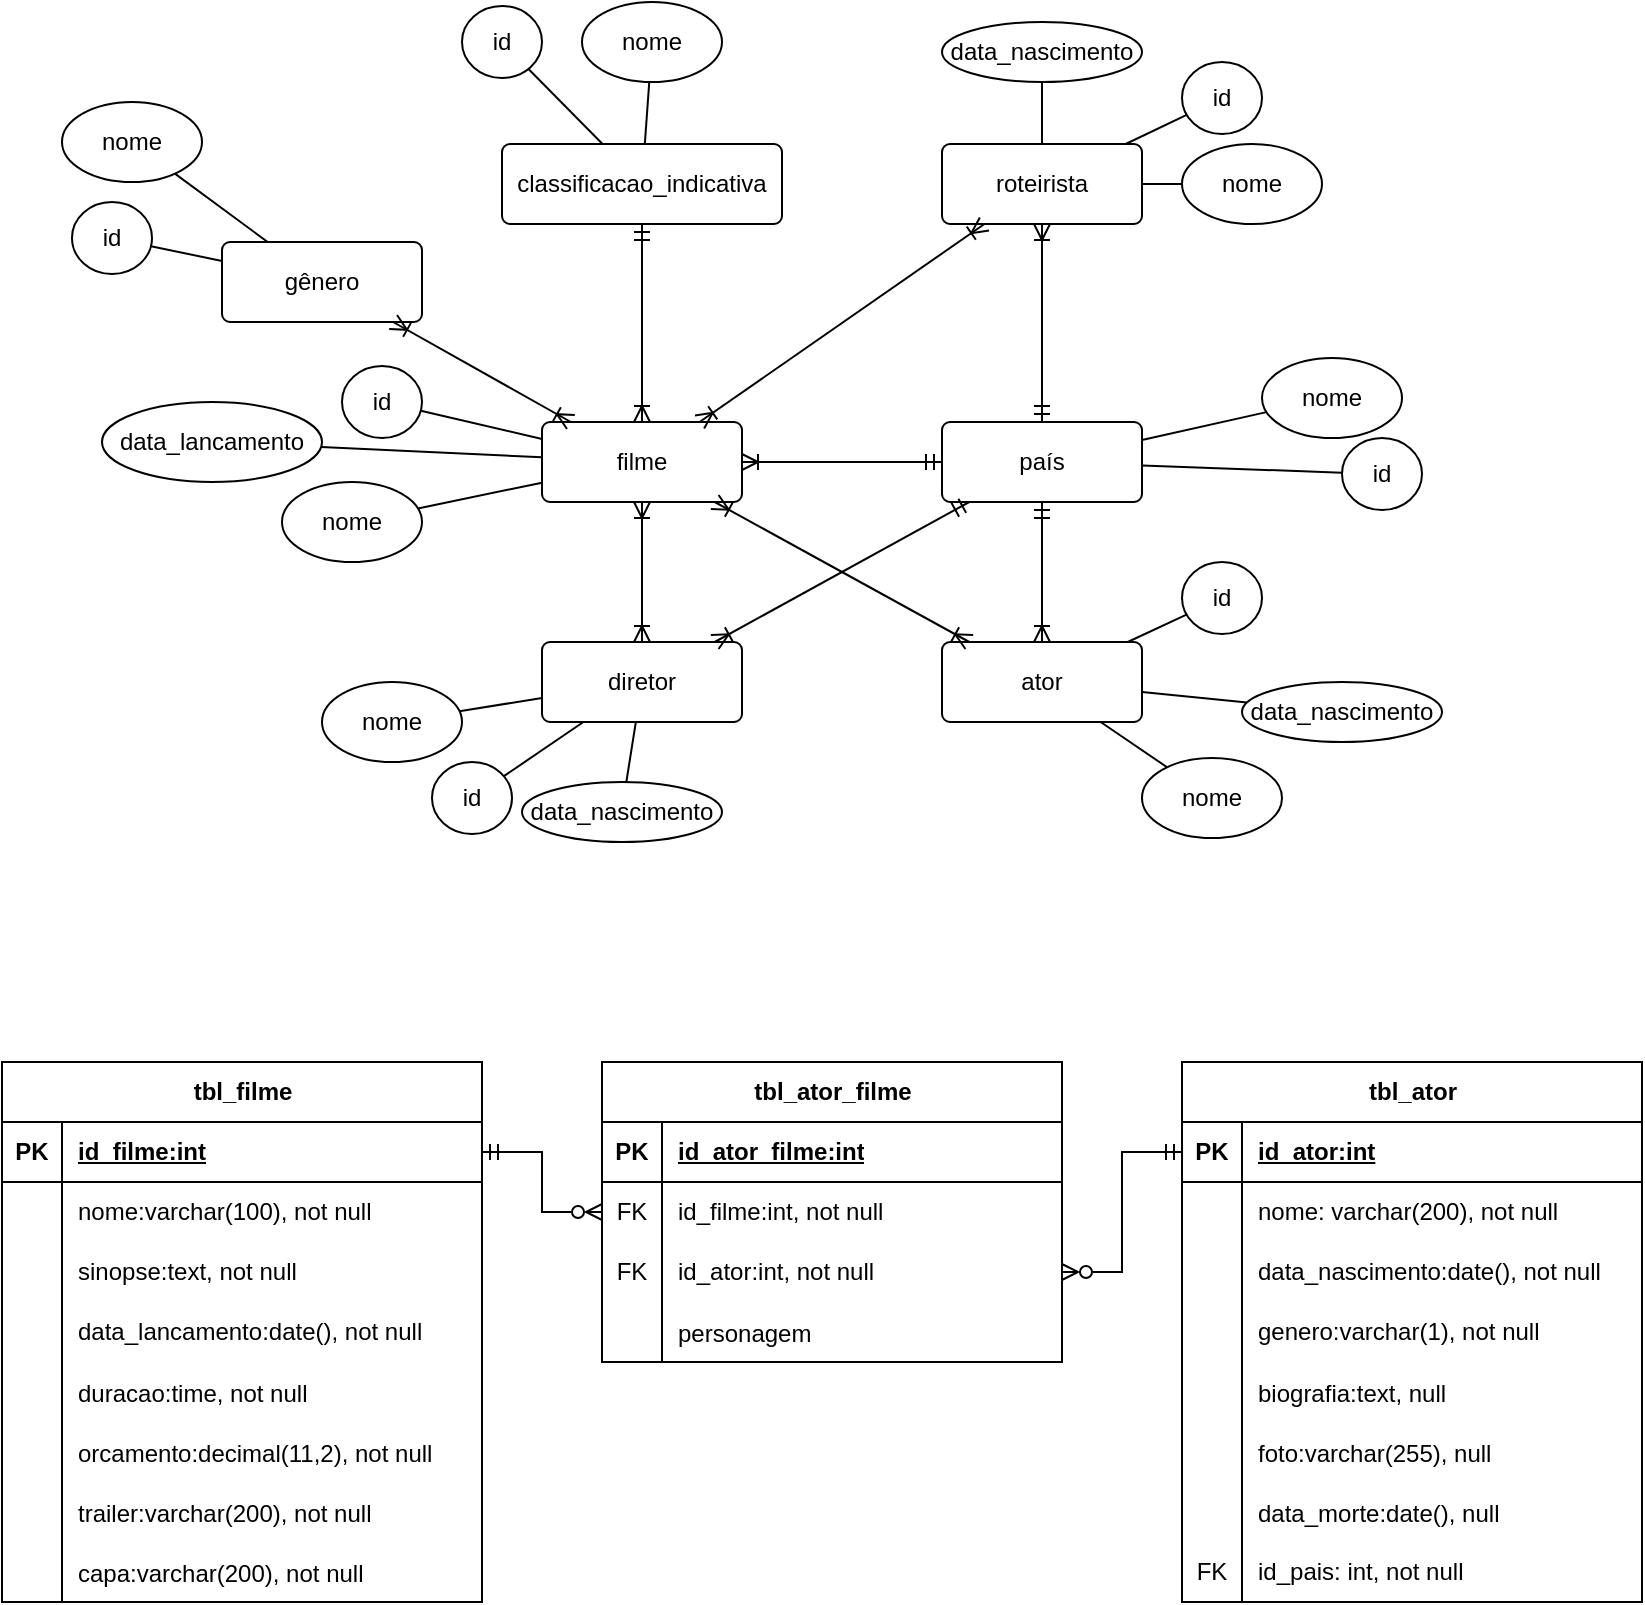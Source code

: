 <mxfile version="28.0.6">
  <diagram name="Página-1" id="PXhDIkI69cCR44zPHAV_">
    <mxGraphModel dx="1426" dy="1668" grid="1" gridSize="10" guides="1" tooltips="1" connect="1" arrows="1" fold="1" page="1" pageScale="1" pageWidth="1169" pageHeight="827" math="0" shadow="0">
      <root>
        <mxCell id="0" />
        <mxCell id="1" parent="0" />
        <mxCell id="tB7LwVaQW3BFHxoIxXmo-1" value="filme" style="rounded=1;arcSize=10;whiteSpace=wrap;html=1;align=center;" vertex="1" parent="1">
          <mxGeometry x="280" y="160" width="100" height="40" as="geometry" />
        </mxCell>
        <mxCell id="tB7LwVaQW3BFHxoIxXmo-2" value="gênero" style="rounded=1;arcSize=10;whiteSpace=wrap;html=1;align=center;" vertex="1" parent="1">
          <mxGeometry x="120" y="70" width="100" height="40" as="geometry" />
        </mxCell>
        <mxCell id="tB7LwVaQW3BFHxoIxXmo-3" value="classificacao_indicativa" style="rounded=1;arcSize=10;whiteSpace=wrap;html=1;align=center;" vertex="1" parent="1">
          <mxGeometry x="260" y="21" width="140" height="40" as="geometry" />
        </mxCell>
        <mxCell id="tB7LwVaQW3BFHxoIxXmo-4" value="ator&lt;span style=&quot;color: rgba(0, 0, 0, 0); font-family: monospace; font-size: 0px; text-align: start; text-wrap-mode: nowrap;&quot;&gt;%3CmxGraphModel%3E%3Croot%3E%3CmxCell%20id%3D%220%22%2F%3E%3CmxCell%20id%3D%221%22%20parent%3D%220%22%2F%3E%3CmxCell%20id%3D%222%22%20value%3D%22g%C3%AAnero%22%20style%3D%22rounded%3D1%3BarcSize%3D10%3BwhiteSpace%3Dwrap%3Bhtml%3D1%3Balign%3Dcenter%3B%22%20vertex%3D%221%22%20parent%3D%221%22%3E%3CmxGeometry%20x%3D%22550%22%20y%3D%22230%22%20width%3D%22100%22%20height%3D%2240%22%20as%3D%22geometry%22%2F%3E%3C%2FmxCell%3E%3C%2Froot%3E%3C%2FmxGraphModel%3E&lt;/span&gt;" style="rounded=1;arcSize=10;whiteSpace=wrap;html=1;align=center;" vertex="1" parent="1">
          <mxGeometry x="480" y="270" width="100" height="40" as="geometry" />
        </mxCell>
        <mxCell id="tB7LwVaQW3BFHxoIxXmo-5" value="diretor" style="rounded=1;arcSize=10;whiteSpace=wrap;html=1;align=center;" vertex="1" parent="1">
          <mxGeometry x="280" y="270" width="100" height="40" as="geometry" />
        </mxCell>
        <mxCell id="tB7LwVaQW3BFHxoIxXmo-6" value="roteirista" style="rounded=1;arcSize=10;whiteSpace=wrap;html=1;align=center;" vertex="1" parent="1">
          <mxGeometry x="480" y="21" width="100" height="40" as="geometry" />
        </mxCell>
        <mxCell id="tB7LwVaQW3BFHxoIxXmo-7" value="país" style="rounded=1;arcSize=10;whiteSpace=wrap;html=1;align=center;" vertex="1" parent="1">
          <mxGeometry x="480" y="160" width="100" height="40" as="geometry" />
        </mxCell>
        <mxCell id="tB7LwVaQW3BFHxoIxXmo-10" value="" style="endArrow=ERoneToMany;html=1;rounded=0;startArrow=ERoneToMany;startFill=0;endFill=0;" edge="1" parent="1" source="tB7LwVaQW3BFHxoIxXmo-2" target="tB7LwVaQW3BFHxoIxXmo-1">
          <mxGeometry relative="1" as="geometry">
            <mxPoint x="310" y="180" as="sourcePoint" />
            <mxPoint x="470" y="180" as="targetPoint" />
          </mxGeometry>
        </mxCell>
        <mxCell id="tB7LwVaQW3BFHxoIxXmo-11" value="nome" style="ellipse;whiteSpace=wrap;html=1;align=center;" vertex="1" parent="1">
          <mxGeometry x="150" y="190" width="70" height="40" as="geometry" />
        </mxCell>
        <mxCell id="tB7LwVaQW3BFHxoIxXmo-12" value="data_lancamento" style="ellipse;whiteSpace=wrap;html=1;align=center;" vertex="1" parent="1">
          <mxGeometry x="60" y="150" width="110" height="40" as="geometry" />
        </mxCell>
        <mxCell id="tB7LwVaQW3BFHxoIxXmo-13" value="id" style="ellipse;whiteSpace=wrap;html=1;align=center;" vertex="1" parent="1">
          <mxGeometry x="180" y="132" width="40" height="36" as="geometry" />
        </mxCell>
        <mxCell id="tB7LwVaQW3BFHxoIxXmo-14" value="" style="endArrow=none;html=1;rounded=0;" edge="1" parent="1" source="tB7LwVaQW3BFHxoIxXmo-13" target="tB7LwVaQW3BFHxoIxXmo-1">
          <mxGeometry relative="1" as="geometry">
            <mxPoint x="240" y="180" as="sourcePoint" />
            <mxPoint x="400" y="180" as="targetPoint" />
            <Array as="points" />
          </mxGeometry>
        </mxCell>
        <mxCell id="tB7LwVaQW3BFHxoIxXmo-15" value="" style="endArrow=none;html=1;rounded=0;" edge="1" parent="1" source="tB7LwVaQW3BFHxoIxXmo-11" target="tB7LwVaQW3BFHxoIxXmo-1">
          <mxGeometry relative="1" as="geometry">
            <mxPoint x="280" y="260" as="sourcePoint" />
            <mxPoint x="335" y="230" as="targetPoint" />
          </mxGeometry>
        </mxCell>
        <mxCell id="tB7LwVaQW3BFHxoIxXmo-16" value="" style="endArrow=none;html=1;rounded=0;" edge="1" parent="1" source="tB7LwVaQW3BFHxoIxXmo-12" target="tB7LwVaQW3BFHxoIxXmo-1">
          <mxGeometry relative="1" as="geometry">
            <mxPoint x="350" y="291" as="sourcePoint" />
            <mxPoint x="375" y="240" as="targetPoint" />
          </mxGeometry>
        </mxCell>
        <mxCell id="tB7LwVaQW3BFHxoIxXmo-17" value="nome" style="ellipse;whiteSpace=wrap;html=1;align=center;" vertex="1" parent="1">
          <mxGeometry x="40" width="70" height="40" as="geometry" />
        </mxCell>
        <mxCell id="tB7LwVaQW3BFHxoIxXmo-18" value="" style="endArrow=none;html=1;rounded=0;" edge="1" parent="1" source="tB7LwVaQW3BFHxoIxXmo-2" target="tB7LwVaQW3BFHxoIxXmo-17">
          <mxGeometry relative="1" as="geometry">
            <mxPoint x="380" y="150" as="sourcePoint" />
            <mxPoint x="383" y="120" as="targetPoint" />
          </mxGeometry>
        </mxCell>
        <mxCell id="tB7LwVaQW3BFHxoIxXmo-20" value="id" style="ellipse;whiteSpace=wrap;html=1;align=center;" vertex="1" parent="1">
          <mxGeometry x="45" y="50" width="40" height="36" as="geometry" />
        </mxCell>
        <mxCell id="tB7LwVaQW3BFHxoIxXmo-21" value="" style="endArrow=none;html=1;rounded=0;" edge="1" parent="1" source="tB7LwVaQW3BFHxoIxXmo-2" target="tB7LwVaQW3BFHxoIxXmo-20">
          <mxGeometry relative="1" as="geometry">
            <mxPoint x="330" y="131" as="sourcePoint" />
            <mxPoint x="357" y="110" as="targetPoint" />
            <Array as="points" />
          </mxGeometry>
        </mxCell>
        <mxCell id="tB7LwVaQW3BFHxoIxXmo-22" value="" style="endArrow=ERoneToMany;html=1;rounded=0;startArrow=ERoneToMany;startFill=0;endFill=0;" edge="1" parent="1" source="tB7LwVaQW3BFHxoIxXmo-4" target="tB7LwVaQW3BFHxoIxXmo-1">
          <mxGeometry relative="1" as="geometry">
            <mxPoint x="310" y="180" as="sourcePoint" />
            <mxPoint x="320" y="180" as="targetPoint" />
          </mxGeometry>
        </mxCell>
        <mxCell id="tB7LwVaQW3BFHxoIxXmo-23" value="" style="endArrow=ERoneToMany;html=1;rounded=0;startArrow=ERoneToMany;startFill=0;endFill=0;" edge="1" parent="1" source="tB7LwVaQW3BFHxoIxXmo-6" target="tB7LwVaQW3BFHxoIxXmo-1">
          <mxGeometry relative="1" as="geometry">
            <mxPoint x="300" y="170" as="sourcePoint" />
            <mxPoint x="380" y="170" as="targetPoint" />
          </mxGeometry>
        </mxCell>
        <mxCell id="tB7LwVaQW3BFHxoIxXmo-24" value="" style="endArrow=ERoneToMany;html=1;rounded=0;startArrow=ERoneToMany;startFill=0;endFill=0;" edge="1" parent="1" source="tB7LwVaQW3BFHxoIxXmo-5" target="tB7LwVaQW3BFHxoIxXmo-1">
          <mxGeometry relative="1" as="geometry">
            <mxPoint x="340" y="240" as="sourcePoint" />
            <mxPoint x="430" y="200" as="targetPoint" />
          </mxGeometry>
        </mxCell>
        <mxCell id="tB7LwVaQW3BFHxoIxXmo-25" value="nome" style="ellipse;whiteSpace=wrap;html=1;align=center;" vertex="1" parent="1">
          <mxGeometry x="170" y="290" width="70" height="40" as="geometry" />
        </mxCell>
        <mxCell id="tB7LwVaQW3BFHxoIxXmo-26" value="nome" style="ellipse;whiteSpace=wrap;html=1;align=center;" vertex="1" parent="1">
          <mxGeometry x="580" y="328" width="70" height="40" as="geometry" />
        </mxCell>
        <mxCell id="tB7LwVaQW3BFHxoIxXmo-27" value="nome" style="ellipse;whiteSpace=wrap;html=1;align=center;" vertex="1" parent="1">
          <mxGeometry x="600" y="21" width="70" height="40" as="geometry" />
        </mxCell>
        <mxCell id="tB7LwVaQW3BFHxoIxXmo-28" value="" style="endArrow=ERoneToMany;html=1;rounded=0;startArrow=ERmandOne;startFill=0;endFill=0;" edge="1" parent="1" source="tB7LwVaQW3BFHxoIxXmo-3" target="tB7LwVaQW3BFHxoIxXmo-1">
          <mxGeometry relative="1" as="geometry">
            <mxPoint x="537" y="292" as="sourcePoint" />
            <mxPoint x="460" y="230" as="targetPoint" />
          </mxGeometry>
        </mxCell>
        <mxCell id="tB7LwVaQW3BFHxoIxXmo-29" value="" style="endArrow=ERoneToMany;html=1;rounded=0;startArrow=ERmandOne;startFill=0;endFill=0;" edge="1" parent="1" source="tB7LwVaQW3BFHxoIxXmo-7" target="tB7LwVaQW3BFHxoIxXmo-1">
          <mxGeometry relative="1" as="geometry">
            <mxPoint x="570" y="140" as="sourcePoint" />
            <mxPoint x="480" y="180" as="targetPoint" />
          </mxGeometry>
        </mxCell>
        <mxCell id="tB7LwVaQW3BFHxoIxXmo-30" value="id" style="ellipse;whiteSpace=wrap;html=1;align=center;" vertex="1" parent="1">
          <mxGeometry x="225" y="330" width="40" height="36" as="geometry" />
        </mxCell>
        <mxCell id="tB7LwVaQW3BFHxoIxXmo-31" value="id" style="ellipse;whiteSpace=wrap;html=1;align=center;" vertex="1" parent="1">
          <mxGeometry x="600" y="230" width="40" height="36" as="geometry" />
        </mxCell>
        <mxCell id="tB7LwVaQW3BFHxoIxXmo-32" value="id" style="ellipse;whiteSpace=wrap;html=1;align=center;" vertex="1" parent="1">
          <mxGeometry x="600" y="-20" width="40" height="36" as="geometry" />
        </mxCell>
        <mxCell id="tB7LwVaQW3BFHxoIxXmo-33" value="" style="endArrow=none;html=1;rounded=0;" edge="1" parent="1" source="tB7LwVaQW3BFHxoIxXmo-26" target="tB7LwVaQW3BFHxoIxXmo-4">
          <mxGeometry relative="1" as="geometry">
            <mxPoint x="380" y="280" as="sourcePoint" />
            <mxPoint x="389" y="230" as="targetPoint" />
            <Array as="points" />
          </mxGeometry>
        </mxCell>
        <mxCell id="tB7LwVaQW3BFHxoIxXmo-34" value="" style="endArrow=none;html=1;rounded=0;" edge="1" parent="1" source="tB7LwVaQW3BFHxoIxXmo-25" target="tB7LwVaQW3BFHxoIxXmo-5">
          <mxGeometry relative="1" as="geometry">
            <mxPoint x="85" y="405" as="sourcePoint" />
            <mxPoint x="125" y="408" as="targetPoint" />
            <Array as="points" />
          </mxGeometry>
        </mxCell>
        <mxCell id="tB7LwVaQW3BFHxoIxXmo-35" value="" style="endArrow=none;html=1;rounded=0;" edge="1" parent="1" source="tB7LwVaQW3BFHxoIxXmo-30" target="tB7LwVaQW3BFHxoIxXmo-5">
          <mxGeometry relative="1" as="geometry">
            <mxPoint x="165" y="305" as="sourcePoint" />
            <mxPoint x="200" y="318" as="targetPoint" />
            <Array as="points" />
          </mxGeometry>
        </mxCell>
        <mxCell id="tB7LwVaQW3BFHxoIxXmo-36" value="" style="endArrow=none;html=1;rounded=0;" edge="1" parent="1" source="tB7LwVaQW3BFHxoIxXmo-31" target="tB7LwVaQW3BFHxoIxXmo-4">
          <mxGeometry relative="1" as="geometry">
            <mxPoint x="180" y="140" as="sourcePoint" />
            <mxPoint x="202" y="167" as="targetPoint" />
            <Array as="points" />
          </mxGeometry>
        </mxCell>
        <mxCell id="tB7LwVaQW3BFHxoIxXmo-37" value="" style="endArrow=none;html=1;rounded=0;" edge="1" parent="1" source="tB7LwVaQW3BFHxoIxXmo-27" target="tB7LwVaQW3BFHxoIxXmo-6">
          <mxGeometry relative="1" as="geometry">
            <mxPoint x="850" y="-293" as="sourcePoint" />
            <mxPoint x="888" y="-271" as="targetPoint" />
            <Array as="points" />
          </mxGeometry>
        </mxCell>
        <mxCell id="tB7LwVaQW3BFHxoIxXmo-38" value="" style="endArrow=none;html=1;rounded=0;" edge="1" parent="1" source="tB7LwVaQW3BFHxoIxXmo-32" target="tB7LwVaQW3BFHxoIxXmo-6">
          <mxGeometry relative="1" as="geometry">
            <mxPoint x="890" y="-213" as="sourcePoint" />
            <mxPoint x="940" y="-213" as="targetPoint" />
            <Array as="points" />
          </mxGeometry>
        </mxCell>
        <mxCell id="tB7LwVaQW3BFHxoIxXmo-39" value="nome" style="ellipse;whiteSpace=wrap;html=1;align=center;" vertex="1" parent="1">
          <mxGeometry x="640" y="128" width="70" height="40" as="geometry" />
        </mxCell>
        <mxCell id="tB7LwVaQW3BFHxoIxXmo-40" value="id" style="ellipse;whiteSpace=wrap;html=1;align=center;" vertex="1" parent="1">
          <mxGeometry x="680" y="168" width="40" height="36" as="geometry" />
        </mxCell>
        <mxCell id="tB7LwVaQW3BFHxoIxXmo-41" value="" style="endArrow=none;html=1;rounded=0;" edge="1" parent="1" source="tB7LwVaQW3BFHxoIxXmo-39" target="tB7LwVaQW3BFHxoIxXmo-7">
          <mxGeometry relative="1" as="geometry">
            <mxPoint x="801.54" y="162.48" as="sourcePoint" />
            <mxPoint x="631.54" y="221.528" as="targetPoint" />
            <Array as="points" />
          </mxGeometry>
        </mxCell>
        <mxCell id="tB7LwVaQW3BFHxoIxXmo-42" value="" style="endArrow=none;html=1;rounded=0;" edge="1" parent="1" source="tB7LwVaQW3BFHxoIxXmo-40" target="tB7LwVaQW3BFHxoIxXmo-7">
          <mxGeometry relative="1" as="geometry">
            <mxPoint x="841.54" y="242.48" as="sourcePoint" />
            <mxPoint x="620.002" y="222.48" as="targetPoint" />
            <Array as="points" />
          </mxGeometry>
        </mxCell>
        <mxCell id="tB7LwVaQW3BFHxoIxXmo-43" value="nome" style="ellipse;whiteSpace=wrap;html=1;align=center;" vertex="1" parent="1">
          <mxGeometry x="300" y="-50" width="70" height="40" as="geometry" />
        </mxCell>
        <mxCell id="tB7LwVaQW3BFHxoIxXmo-44" value="id" style="ellipse;whiteSpace=wrap;html=1;align=center;" vertex="1" parent="1">
          <mxGeometry x="240" y="-48" width="40" height="36" as="geometry" />
        </mxCell>
        <mxCell id="tB7LwVaQW3BFHxoIxXmo-45" value="" style="endArrow=none;html=1;rounded=0;" edge="1" parent="1" source="tB7LwVaQW3BFHxoIxXmo-43" target="tB7LwVaQW3BFHxoIxXmo-3">
          <mxGeometry relative="1" as="geometry">
            <mxPoint x="804.54" y="39.48" as="sourcePoint" />
            <mxPoint x="603" y="57" as="targetPoint" />
            <Array as="points" />
          </mxGeometry>
        </mxCell>
        <mxCell id="tB7LwVaQW3BFHxoIxXmo-46" value="" style="endArrow=none;html=1;rounded=0;" edge="1" parent="1" source="tB7LwVaQW3BFHxoIxXmo-44" target="tB7LwVaQW3BFHxoIxXmo-3">
          <mxGeometry relative="1" as="geometry">
            <mxPoint x="844.54" y="119.48" as="sourcePoint" />
            <mxPoint x="590" y="77" as="targetPoint" />
            <Array as="points" />
          </mxGeometry>
        </mxCell>
        <mxCell id="tB7LwVaQW3BFHxoIxXmo-48" value="data_nascimento" style="ellipse;whiteSpace=wrap;html=1;align=center;" vertex="1" parent="1">
          <mxGeometry x="270" y="340" width="100" height="30" as="geometry" />
        </mxCell>
        <mxCell id="tB7LwVaQW3BFHxoIxXmo-49" value="" style="endArrow=none;html=1;rounded=0;" edge="1" parent="1" source="tB7LwVaQW3BFHxoIxXmo-48" target="tB7LwVaQW3BFHxoIxXmo-5">
          <mxGeometry relative="1" as="geometry">
            <mxPoint x="155" y="305" as="sourcePoint" />
            <mxPoint x="190" y="318" as="targetPoint" />
            <Array as="points" />
          </mxGeometry>
        </mxCell>
        <mxCell id="tB7LwVaQW3BFHxoIxXmo-50" value="data_nascimento" style="ellipse;whiteSpace=wrap;html=1;align=center;" vertex="1" parent="1">
          <mxGeometry x="630" y="290" width="100" height="30" as="geometry" />
        </mxCell>
        <mxCell id="tB7LwVaQW3BFHxoIxXmo-51" value="" style="endArrow=none;html=1;rounded=0;" edge="1" parent="1" source="tB7LwVaQW3BFHxoIxXmo-50" target="tB7LwVaQW3BFHxoIxXmo-4">
          <mxGeometry relative="1" as="geometry">
            <mxPoint x="-90" y="220" as="sourcePoint" />
            <mxPoint x="150" y="221.25" as="targetPoint" />
            <Array as="points" />
          </mxGeometry>
        </mxCell>
        <mxCell id="tB7LwVaQW3BFHxoIxXmo-52" value="data_nascimento" style="ellipse;whiteSpace=wrap;html=1;align=center;" vertex="1" parent="1">
          <mxGeometry x="480" y="-40" width="100" height="30" as="geometry" />
        </mxCell>
        <mxCell id="tB7LwVaQW3BFHxoIxXmo-53" value="" style="endArrow=none;html=1;rounded=0;" edge="1" parent="1" source="tB7LwVaQW3BFHxoIxXmo-52" target="tB7LwVaQW3BFHxoIxXmo-6">
          <mxGeometry relative="1" as="geometry">
            <mxPoint x="760" y="-113" as="sourcePoint" />
            <mxPoint x="831" y="-103" as="targetPoint" />
            <Array as="points" />
          </mxGeometry>
        </mxCell>
        <mxCell id="tB7LwVaQW3BFHxoIxXmo-54" value="tbl_ator" style="shape=table;startSize=30;container=1;collapsible=1;childLayout=tableLayout;fixedRows=1;rowLines=0;fontStyle=1;align=center;resizeLast=1;html=1;" vertex="1" parent="1">
          <mxGeometry x="600" y="480" width="230" height="270" as="geometry" />
        </mxCell>
        <mxCell id="tB7LwVaQW3BFHxoIxXmo-55" value="" style="shape=tableRow;horizontal=0;startSize=0;swimlaneHead=0;swimlaneBody=0;fillColor=none;collapsible=0;dropTarget=0;points=[[0,0.5],[1,0.5]];portConstraint=eastwest;top=0;left=0;right=0;bottom=1;" vertex="1" parent="tB7LwVaQW3BFHxoIxXmo-54">
          <mxGeometry y="30" width="230" height="30" as="geometry" />
        </mxCell>
        <mxCell id="tB7LwVaQW3BFHxoIxXmo-56" value="PK" style="shape=partialRectangle;connectable=0;fillColor=none;top=0;left=0;bottom=0;right=0;fontStyle=1;overflow=hidden;whiteSpace=wrap;html=1;" vertex="1" parent="tB7LwVaQW3BFHxoIxXmo-55">
          <mxGeometry width="30" height="30" as="geometry">
            <mxRectangle width="30" height="30" as="alternateBounds" />
          </mxGeometry>
        </mxCell>
        <mxCell id="tB7LwVaQW3BFHxoIxXmo-57" value="id_ator:int" style="shape=partialRectangle;connectable=0;fillColor=none;top=0;left=0;bottom=0;right=0;align=left;spacingLeft=6;fontStyle=5;overflow=hidden;whiteSpace=wrap;html=1;" vertex="1" parent="tB7LwVaQW3BFHxoIxXmo-55">
          <mxGeometry x="30" width="200" height="30" as="geometry">
            <mxRectangle width="200" height="30" as="alternateBounds" />
          </mxGeometry>
        </mxCell>
        <mxCell id="tB7LwVaQW3BFHxoIxXmo-58" value="" style="shape=tableRow;horizontal=0;startSize=0;swimlaneHead=0;swimlaneBody=0;fillColor=none;collapsible=0;dropTarget=0;points=[[0,0.5],[1,0.5]];portConstraint=eastwest;top=0;left=0;right=0;bottom=0;" vertex="1" parent="tB7LwVaQW3BFHxoIxXmo-54">
          <mxGeometry y="60" width="230" height="30" as="geometry" />
        </mxCell>
        <mxCell id="tB7LwVaQW3BFHxoIxXmo-59" value="" style="shape=partialRectangle;connectable=0;fillColor=none;top=0;left=0;bottom=0;right=0;editable=1;overflow=hidden;whiteSpace=wrap;html=1;" vertex="1" parent="tB7LwVaQW3BFHxoIxXmo-58">
          <mxGeometry width="30" height="30" as="geometry">
            <mxRectangle width="30" height="30" as="alternateBounds" />
          </mxGeometry>
        </mxCell>
        <mxCell id="tB7LwVaQW3BFHxoIxXmo-60" value="nome: varchar(200), not null" style="shape=partialRectangle;connectable=0;fillColor=none;top=0;left=0;bottom=0;right=0;align=left;spacingLeft=6;overflow=hidden;whiteSpace=wrap;html=1;" vertex="1" parent="tB7LwVaQW3BFHxoIxXmo-58">
          <mxGeometry x="30" width="200" height="30" as="geometry">
            <mxRectangle width="200" height="30" as="alternateBounds" />
          </mxGeometry>
        </mxCell>
        <mxCell id="tB7LwVaQW3BFHxoIxXmo-61" value="" style="shape=tableRow;horizontal=0;startSize=0;swimlaneHead=0;swimlaneBody=0;fillColor=none;collapsible=0;dropTarget=0;points=[[0,0.5],[1,0.5]];portConstraint=eastwest;top=0;left=0;right=0;bottom=0;" vertex="1" parent="tB7LwVaQW3BFHxoIxXmo-54">
          <mxGeometry y="90" width="230" height="30" as="geometry" />
        </mxCell>
        <mxCell id="tB7LwVaQW3BFHxoIxXmo-62" value="" style="shape=partialRectangle;connectable=0;fillColor=none;top=0;left=0;bottom=0;right=0;editable=1;overflow=hidden;whiteSpace=wrap;html=1;" vertex="1" parent="tB7LwVaQW3BFHxoIxXmo-61">
          <mxGeometry width="30" height="30" as="geometry">
            <mxRectangle width="30" height="30" as="alternateBounds" />
          </mxGeometry>
        </mxCell>
        <mxCell id="tB7LwVaQW3BFHxoIxXmo-63" value="data_nascimento:date(), not null" style="shape=partialRectangle;connectable=0;fillColor=none;top=0;left=0;bottom=0;right=0;align=left;spacingLeft=6;overflow=hidden;whiteSpace=wrap;html=1;" vertex="1" parent="tB7LwVaQW3BFHxoIxXmo-61">
          <mxGeometry x="30" width="200" height="30" as="geometry">
            <mxRectangle width="200" height="30" as="alternateBounds" />
          </mxGeometry>
        </mxCell>
        <mxCell id="tB7LwVaQW3BFHxoIxXmo-64" value="" style="shape=tableRow;horizontal=0;startSize=0;swimlaneHead=0;swimlaneBody=0;fillColor=none;collapsible=0;dropTarget=0;points=[[0,0.5],[1,0.5]];portConstraint=eastwest;top=0;left=0;right=0;bottom=0;" vertex="1" parent="tB7LwVaQW3BFHxoIxXmo-54">
          <mxGeometry y="120" width="230" height="30" as="geometry" />
        </mxCell>
        <mxCell id="tB7LwVaQW3BFHxoIxXmo-65" value="" style="shape=partialRectangle;connectable=0;fillColor=none;top=0;left=0;bottom=0;right=0;editable=1;overflow=hidden;whiteSpace=wrap;html=1;" vertex="1" parent="tB7LwVaQW3BFHxoIxXmo-64">
          <mxGeometry width="30" height="30" as="geometry">
            <mxRectangle width="30" height="30" as="alternateBounds" />
          </mxGeometry>
        </mxCell>
        <mxCell id="tB7LwVaQW3BFHxoIxXmo-66" value="genero:varchar(1), not null" style="shape=partialRectangle;connectable=0;fillColor=none;top=0;left=0;bottom=0;right=0;align=left;spacingLeft=6;overflow=hidden;whiteSpace=wrap;html=1;" vertex="1" parent="tB7LwVaQW3BFHxoIxXmo-64">
          <mxGeometry x="30" width="200" height="30" as="geometry">
            <mxRectangle width="200" height="30" as="alternateBounds" />
          </mxGeometry>
        </mxCell>
        <mxCell id="tB7LwVaQW3BFHxoIxXmo-69" value="" style="shape=tableRow;horizontal=0;startSize=0;swimlaneHead=0;swimlaneBody=0;fillColor=none;collapsible=0;dropTarget=0;points=[[0,0.5],[1,0.5]];portConstraint=eastwest;top=0;left=0;right=0;bottom=0;" vertex="1" parent="tB7LwVaQW3BFHxoIxXmo-54">
          <mxGeometry y="150" width="230" height="30" as="geometry" />
        </mxCell>
        <mxCell id="tB7LwVaQW3BFHxoIxXmo-70" value="" style="shape=partialRectangle;connectable=0;fillColor=none;top=0;left=0;bottom=0;right=0;editable=1;overflow=hidden;" vertex="1" parent="tB7LwVaQW3BFHxoIxXmo-69">
          <mxGeometry width="30" height="30" as="geometry">
            <mxRectangle width="30" height="30" as="alternateBounds" />
          </mxGeometry>
        </mxCell>
        <mxCell id="tB7LwVaQW3BFHxoIxXmo-71" value="biografia:text, null" style="shape=partialRectangle;connectable=0;fillColor=none;top=0;left=0;bottom=0;right=0;align=left;spacingLeft=6;overflow=hidden;" vertex="1" parent="tB7LwVaQW3BFHxoIxXmo-69">
          <mxGeometry x="30" width="200" height="30" as="geometry">
            <mxRectangle width="200" height="30" as="alternateBounds" />
          </mxGeometry>
        </mxCell>
        <mxCell id="tB7LwVaQW3BFHxoIxXmo-72" value="" style="shape=tableRow;horizontal=0;startSize=0;swimlaneHead=0;swimlaneBody=0;fillColor=none;collapsible=0;dropTarget=0;points=[[0,0.5],[1,0.5]];portConstraint=eastwest;top=0;left=0;right=0;bottom=0;" vertex="1" parent="tB7LwVaQW3BFHxoIxXmo-54">
          <mxGeometry y="180" width="230" height="30" as="geometry" />
        </mxCell>
        <mxCell id="tB7LwVaQW3BFHxoIxXmo-73" value="" style="shape=partialRectangle;connectable=0;fillColor=none;top=0;left=0;bottom=0;right=0;editable=1;overflow=hidden;" vertex="1" parent="tB7LwVaQW3BFHxoIxXmo-72">
          <mxGeometry width="30" height="30" as="geometry">
            <mxRectangle width="30" height="30" as="alternateBounds" />
          </mxGeometry>
        </mxCell>
        <mxCell id="tB7LwVaQW3BFHxoIxXmo-74" value="foto:varchar(255), null" style="shape=partialRectangle;connectable=0;fillColor=none;top=0;left=0;bottom=0;right=0;align=left;spacingLeft=6;overflow=hidden;" vertex="1" parent="tB7LwVaQW3BFHxoIxXmo-72">
          <mxGeometry x="30" width="200" height="30" as="geometry">
            <mxRectangle width="200" height="30" as="alternateBounds" />
          </mxGeometry>
        </mxCell>
        <mxCell id="tB7LwVaQW3BFHxoIxXmo-75" value="" style="shape=tableRow;horizontal=0;startSize=0;swimlaneHead=0;swimlaneBody=0;fillColor=none;collapsible=0;dropTarget=0;points=[[0,0.5],[1,0.5]];portConstraint=eastwest;top=0;left=0;right=0;bottom=0;" vertex="1" parent="tB7LwVaQW3BFHxoIxXmo-54">
          <mxGeometry y="210" width="230" height="30" as="geometry" />
        </mxCell>
        <mxCell id="tB7LwVaQW3BFHxoIxXmo-76" value="" style="shape=partialRectangle;connectable=0;fillColor=none;top=0;left=0;bottom=0;right=0;editable=1;overflow=hidden;" vertex="1" parent="tB7LwVaQW3BFHxoIxXmo-75">
          <mxGeometry width="30" height="30" as="geometry">
            <mxRectangle width="30" height="30" as="alternateBounds" />
          </mxGeometry>
        </mxCell>
        <mxCell id="tB7LwVaQW3BFHxoIxXmo-77" value="data_morte:date(), null" style="shape=partialRectangle;connectable=0;fillColor=none;top=0;left=0;bottom=0;right=0;align=left;spacingLeft=6;overflow=hidden;" vertex="1" parent="tB7LwVaQW3BFHxoIxXmo-75">
          <mxGeometry x="30" width="200" height="30" as="geometry">
            <mxRectangle width="200" height="30" as="alternateBounds" />
          </mxGeometry>
        </mxCell>
        <mxCell id="tB7LwVaQW3BFHxoIxXmo-78" value="" style="shape=tableRow;horizontal=0;startSize=0;swimlaneHead=0;swimlaneBody=0;fillColor=none;collapsible=0;dropTarget=0;points=[[0,0.5],[1,0.5]];portConstraint=eastwest;top=0;left=0;right=0;bottom=0;" vertex="1" parent="tB7LwVaQW3BFHxoIxXmo-54">
          <mxGeometry y="240" width="230" height="30" as="geometry" />
        </mxCell>
        <mxCell id="tB7LwVaQW3BFHxoIxXmo-79" value="FK" style="shape=partialRectangle;connectable=0;fillColor=none;top=0;left=0;bottom=0;right=0;fontStyle=0;overflow=hidden;whiteSpace=wrap;html=1;" vertex="1" parent="tB7LwVaQW3BFHxoIxXmo-78">
          <mxGeometry width="30" height="30" as="geometry">
            <mxRectangle width="30" height="30" as="alternateBounds" />
          </mxGeometry>
        </mxCell>
        <mxCell id="tB7LwVaQW3BFHxoIxXmo-80" value="id_pais: int, not null" style="shape=partialRectangle;connectable=0;fillColor=none;top=0;left=0;bottom=0;right=0;align=left;spacingLeft=6;fontStyle=0;overflow=hidden;whiteSpace=wrap;html=1;" vertex="1" parent="tB7LwVaQW3BFHxoIxXmo-78">
          <mxGeometry x="30" width="200" height="30" as="geometry">
            <mxRectangle width="200" height="30" as="alternateBounds" />
          </mxGeometry>
        </mxCell>
        <mxCell id="tB7LwVaQW3BFHxoIxXmo-68" value="" style="endArrow=ERoneToMany;html=1;rounded=0;startArrow=ERmandOne;startFill=0;endFill=0;" edge="1" parent="1" source="tB7LwVaQW3BFHxoIxXmo-7" target="tB7LwVaQW3BFHxoIxXmo-4">
          <mxGeometry relative="1" as="geometry">
            <mxPoint x="520" y="370" as="sourcePoint" />
            <mxPoint x="680" y="340" as="targetPoint" />
          </mxGeometry>
        </mxCell>
        <mxCell id="tB7LwVaQW3BFHxoIxXmo-81" value="tbl_filme" style="shape=table;startSize=30;container=1;collapsible=1;childLayout=tableLayout;fixedRows=1;rowLines=0;fontStyle=1;align=center;resizeLast=1;html=1;" vertex="1" parent="1">
          <mxGeometry x="10" y="480" width="240" height="270" as="geometry" />
        </mxCell>
        <mxCell id="tB7LwVaQW3BFHxoIxXmo-82" value="" style="shape=tableRow;horizontal=0;startSize=0;swimlaneHead=0;swimlaneBody=0;fillColor=none;collapsible=0;dropTarget=0;points=[[0,0.5],[1,0.5]];portConstraint=eastwest;top=0;left=0;right=0;bottom=1;" vertex="1" parent="tB7LwVaQW3BFHxoIxXmo-81">
          <mxGeometry y="30" width="240" height="30" as="geometry" />
        </mxCell>
        <mxCell id="tB7LwVaQW3BFHxoIxXmo-83" value="PK" style="shape=partialRectangle;connectable=0;fillColor=none;top=0;left=0;bottom=0;right=0;fontStyle=1;overflow=hidden;whiteSpace=wrap;html=1;" vertex="1" parent="tB7LwVaQW3BFHxoIxXmo-82">
          <mxGeometry width="30" height="30" as="geometry">
            <mxRectangle width="30" height="30" as="alternateBounds" />
          </mxGeometry>
        </mxCell>
        <mxCell id="tB7LwVaQW3BFHxoIxXmo-84" value="id_filme:int" style="shape=partialRectangle;connectable=0;fillColor=none;top=0;left=0;bottom=0;right=0;align=left;spacingLeft=6;fontStyle=5;overflow=hidden;whiteSpace=wrap;html=1;" vertex="1" parent="tB7LwVaQW3BFHxoIxXmo-82">
          <mxGeometry x="30" width="210" height="30" as="geometry">
            <mxRectangle width="210" height="30" as="alternateBounds" />
          </mxGeometry>
        </mxCell>
        <mxCell id="tB7LwVaQW3BFHxoIxXmo-85" value="" style="shape=tableRow;horizontal=0;startSize=0;swimlaneHead=0;swimlaneBody=0;fillColor=none;collapsible=0;dropTarget=0;points=[[0,0.5],[1,0.5]];portConstraint=eastwest;top=0;left=0;right=0;bottom=0;" vertex="1" parent="tB7LwVaQW3BFHxoIxXmo-81">
          <mxGeometry y="60" width="240" height="30" as="geometry" />
        </mxCell>
        <mxCell id="tB7LwVaQW3BFHxoIxXmo-86" value="" style="shape=partialRectangle;connectable=0;fillColor=none;top=0;left=0;bottom=0;right=0;editable=1;overflow=hidden;whiteSpace=wrap;html=1;" vertex="1" parent="tB7LwVaQW3BFHxoIxXmo-85">
          <mxGeometry width="30" height="30" as="geometry">
            <mxRectangle width="30" height="30" as="alternateBounds" />
          </mxGeometry>
        </mxCell>
        <mxCell id="tB7LwVaQW3BFHxoIxXmo-87" value="nome:varchar(100), not null" style="shape=partialRectangle;connectable=0;fillColor=none;top=0;left=0;bottom=0;right=0;align=left;spacingLeft=6;overflow=hidden;whiteSpace=wrap;html=1;" vertex="1" parent="tB7LwVaQW3BFHxoIxXmo-85">
          <mxGeometry x="30" width="210" height="30" as="geometry">
            <mxRectangle width="210" height="30" as="alternateBounds" />
          </mxGeometry>
        </mxCell>
        <mxCell id="tB7LwVaQW3BFHxoIxXmo-88" value="" style="shape=tableRow;horizontal=0;startSize=0;swimlaneHead=0;swimlaneBody=0;fillColor=none;collapsible=0;dropTarget=0;points=[[0,0.5],[1,0.5]];portConstraint=eastwest;top=0;left=0;right=0;bottom=0;" vertex="1" parent="tB7LwVaQW3BFHxoIxXmo-81">
          <mxGeometry y="90" width="240" height="30" as="geometry" />
        </mxCell>
        <mxCell id="tB7LwVaQW3BFHxoIxXmo-89" value="" style="shape=partialRectangle;connectable=0;fillColor=none;top=0;left=0;bottom=0;right=0;editable=1;overflow=hidden;whiteSpace=wrap;html=1;" vertex="1" parent="tB7LwVaQW3BFHxoIxXmo-88">
          <mxGeometry width="30" height="30" as="geometry">
            <mxRectangle width="30" height="30" as="alternateBounds" />
          </mxGeometry>
        </mxCell>
        <mxCell id="tB7LwVaQW3BFHxoIxXmo-90" value="sinopse:text, not null" style="shape=partialRectangle;connectable=0;fillColor=none;top=0;left=0;bottom=0;right=0;align=left;spacingLeft=6;overflow=hidden;whiteSpace=wrap;html=1;" vertex="1" parent="tB7LwVaQW3BFHxoIxXmo-88">
          <mxGeometry x="30" width="210" height="30" as="geometry">
            <mxRectangle width="210" height="30" as="alternateBounds" />
          </mxGeometry>
        </mxCell>
        <mxCell id="tB7LwVaQW3BFHxoIxXmo-91" value="" style="shape=tableRow;horizontal=0;startSize=0;swimlaneHead=0;swimlaneBody=0;fillColor=none;collapsible=0;dropTarget=0;points=[[0,0.5],[1,0.5]];portConstraint=eastwest;top=0;left=0;right=0;bottom=0;" vertex="1" parent="tB7LwVaQW3BFHxoIxXmo-81">
          <mxGeometry y="120" width="240" height="30" as="geometry" />
        </mxCell>
        <mxCell id="tB7LwVaQW3BFHxoIxXmo-92" value="" style="shape=partialRectangle;connectable=0;fillColor=none;top=0;left=0;bottom=0;right=0;editable=1;overflow=hidden;whiteSpace=wrap;html=1;" vertex="1" parent="tB7LwVaQW3BFHxoIxXmo-91">
          <mxGeometry width="30" height="30" as="geometry">
            <mxRectangle width="30" height="30" as="alternateBounds" />
          </mxGeometry>
        </mxCell>
        <mxCell id="tB7LwVaQW3BFHxoIxXmo-93" value="data_lancamento:date(), not null" style="shape=partialRectangle;connectable=0;fillColor=none;top=0;left=0;bottom=0;right=0;align=left;spacingLeft=6;overflow=hidden;whiteSpace=wrap;html=1;" vertex="1" parent="tB7LwVaQW3BFHxoIxXmo-91">
          <mxGeometry x="30" width="210" height="30" as="geometry">
            <mxRectangle width="210" height="30" as="alternateBounds" />
          </mxGeometry>
        </mxCell>
        <mxCell id="tB7LwVaQW3BFHxoIxXmo-99" value="" style="shape=tableRow;horizontal=0;startSize=0;swimlaneHead=0;swimlaneBody=0;fillColor=none;collapsible=0;dropTarget=0;points=[[0,0.5],[1,0.5]];portConstraint=eastwest;top=0;left=0;right=0;bottom=0;" vertex="1" parent="tB7LwVaQW3BFHxoIxXmo-81">
          <mxGeometry y="150" width="240" height="30" as="geometry" />
        </mxCell>
        <mxCell id="tB7LwVaQW3BFHxoIxXmo-100" value="" style="shape=partialRectangle;connectable=0;fillColor=none;top=0;left=0;bottom=0;right=0;editable=1;overflow=hidden;" vertex="1" parent="tB7LwVaQW3BFHxoIxXmo-99">
          <mxGeometry width="30" height="30" as="geometry">
            <mxRectangle width="30" height="30" as="alternateBounds" />
          </mxGeometry>
        </mxCell>
        <mxCell id="tB7LwVaQW3BFHxoIxXmo-101" value="duracao:time, not null" style="shape=partialRectangle;connectable=0;fillColor=none;top=0;left=0;bottom=0;right=0;align=left;spacingLeft=6;overflow=hidden;" vertex="1" parent="tB7LwVaQW3BFHxoIxXmo-99">
          <mxGeometry x="30" width="210" height="30" as="geometry">
            <mxRectangle width="210" height="30" as="alternateBounds" />
          </mxGeometry>
        </mxCell>
        <mxCell id="tB7LwVaQW3BFHxoIxXmo-96" value="" style="shape=tableRow;horizontal=0;startSize=0;swimlaneHead=0;swimlaneBody=0;fillColor=none;collapsible=0;dropTarget=0;points=[[0,0.5],[1,0.5]];portConstraint=eastwest;top=0;left=0;right=0;bottom=0;" vertex="1" parent="tB7LwVaQW3BFHxoIxXmo-81">
          <mxGeometry y="180" width="240" height="30" as="geometry" />
        </mxCell>
        <mxCell id="tB7LwVaQW3BFHxoIxXmo-97" value="" style="shape=partialRectangle;connectable=0;fillColor=none;top=0;left=0;bottom=0;right=0;editable=1;overflow=hidden;" vertex="1" parent="tB7LwVaQW3BFHxoIxXmo-96">
          <mxGeometry width="30" height="30" as="geometry">
            <mxRectangle width="30" height="30" as="alternateBounds" />
          </mxGeometry>
        </mxCell>
        <mxCell id="tB7LwVaQW3BFHxoIxXmo-98" value="orcamento:decimal(11,2), not null" style="shape=partialRectangle;connectable=0;fillColor=none;top=0;left=0;bottom=0;right=0;align=left;spacingLeft=6;overflow=hidden;" vertex="1" parent="tB7LwVaQW3BFHxoIxXmo-96">
          <mxGeometry x="30" width="210" height="30" as="geometry">
            <mxRectangle width="210" height="30" as="alternateBounds" />
          </mxGeometry>
        </mxCell>
        <mxCell id="tB7LwVaQW3BFHxoIxXmo-102" value="" style="shape=tableRow;horizontal=0;startSize=0;swimlaneHead=0;swimlaneBody=0;fillColor=none;collapsible=0;dropTarget=0;points=[[0,0.5],[1,0.5]];portConstraint=eastwest;top=0;left=0;right=0;bottom=0;" vertex="1" parent="tB7LwVaQW3BFHxoIxXmo-81">
          <mxGeometry y="210" width="240" height="30" as="geometry" />
        </mxCell>
        <mxCell id="tB7LwVaQW3BFHxoIxXmo-103" value="" style="shape=partialRectangle;connectable=0;fillColor=none;top=0;left=0;bottom=0;right=0;editable=1;overflow=hidden;" vertex="1" parent="tB7LwVaQW3BFHxoIxXmo-102">
          <mxGeometry width="30" height="30" as="geometry">
            <mxRectangle width="30" height="30" as="alternateBounds" />
          </mxGeometry>
        </mxCell>
        <mxCell id="tB7LwVaQW3BFHxoIxXmo-104" value="trailer:varchar(200), not null" style="shape=partialRectangle;connectable=0;fillColor=none;top=0;left=0;bottom=0;right=0;align=left;spacingLeft=6;overflow=hidden;" vertex="1" parent="tB7LwVaQW3BFHxoIxXmo-102">
          <mxGeometry x="30" width="210" height="30" as="geometry">
            <mxRectangle width="210" height="30" as="alternateBounds" />
          </mxGeometry>
        </mxCell>
        <mxCell id="tB7LwVaQW3BFHxoIxXmo-105" value="" style="shape=tableRow;horizontal=0;startSize=0;swimlaneHead=0;swimlaneBody=0;fillColor=none;collapsible=0;dropTarget=0;points=[[0,0.5],[1,0.5]];portConstraint=eastwest;top=0;left=0;right=0;bottom=0;" vertex="1" parent="tB7LwVaQW3BFHxoIxXmo-81">
          <mxGeometry y="240" width="240" height="30" as="geometry" />
        </mxCell>
        <mxCell id="tB7LwVaQW3BFHxoIxXmo-106" value="" style="shape=partialRectangle;connectable=0;fillColor=none;top=0;left=0;bottom=0;right=0;editable=1;overflow=hidden;" vertex="1" parent="tB7LwVaQW3BFHxoIxXmo-105">
          <mxGeometry width="30" height="30" as="geometry">
            <mxRectangle width="30" height="30" as="alternateBounds" />
          </mxGeometry>
        </mxCell>
        <mxCell id="tB7LwVaQW3BFHxoIxXmo-107" value="capa:varchar(200), not null" style="shape=partialRectangle;connectable=0;fillColor=none;top=0;left=0;bottom=0;right=0;align=left;spacingLeft=6;overflow=hidden;" vertex="1" parent="tB7LwVaQW3BFHxoIxXmo-105">
          <mxGeometry x="30" width="210" height="30" as="geometry">
            <mxRectangle width="210" height="30" as="alternateBounds" />
          </mxGeometry>
        </mxCell>
        <mxCell id="tB7LwVaQW3BFHxoIxXmo-116" value="tbl_ator_filme" style="shape=table;startSize=30;container=1;collapsible=1;childLayout=tableLayout;fixedRows=1;rowLines=0;fontStyle=1;align=center;resizeLast=1;html=1;" vertex="1" parent="1">
          <mxGeometry x="310" y="480" width="230" height="150" as="geometry" />
        </mxCell>
        <mxCell id="tB7LwVaQW3BFHxoIxXmo-117" value="" style="shape=tableRow;horizontal=0;startSize=0;swimlaneHead=0;swimlaneBody=0;fillColor=none;collapsible=0;dropTarget=0;points=[[0,0.5],[1,0.5]];portConstraint=eastwest;top=0;left=0;right=0;bottom=1;" vertex="1" parent="tB7LwVaQW3BFHxoIxXmo-116">
          <mxGeometry y="30" width="230" height="30" as="geometry" />
        </mxCell>
        <mxCell id="tB7LwVaQW3BFHxoIxXmo-118" value="PK" style="shape=partialRectangle;connectable=0;fillColor=none;top=0;left=0;bottom=0;right=0;fontStyle=1;overflow=hidden;whiteSpace=wrap;html=1;" vertex="1" parent="tB7LwVaQW3BFHxoIxXmo-117">
          <mxGeometry width="30" height="30" as="geometry">
            <mxRectangle width="30" height="30" as="alternateBounds" />
          </mxGeometry>
        </mxCell>
        <mxCell id="tB7LwVaQW3BFHxoIxXmo-119" value="id_ator_filme:int" style="shape=partialRectangle;connectable=0;fillColor=none;top=0;left=0;bottom=0;right=0;align=left;spacingLeft=6;fontStyle=5;overflow=hidden;whiteSpace=wrap;html=1;" vertex="1" parent="tB7LwVaQW3BFHxoIxXmo-117">
          <mxGeometry x="30" width="200" height="30" as="geometry">
            <mxRectangle width="200" height="30" as="alternateBounds" />
          </mxGeometry>
        </mxCell>
        <mxCell id="tB7LwVaQW3BFHxoIxXmo-138" value="" style="shape=tableRow;horizontal=0;startSize=0;swimlaneHead=0;swimlaneBody=0;fillColor=none;collapsible=0;dropTarget=0;points=[[0,0.5],[1,0.5]];portConstraint=eastwest;top=0;left=0;right=0;bottom=0;" vertex="1" parent="tB7LwVaQW3BFHxoIxXmo-116">
          <mxGeometry y="60" width="230" height="30" as="geometry" />
        </mxCell>
        <mxCell id="tB7LwVaQW3BFHxoIxXmo-139" value="FK" style="shape=partialRectangle;connectable=0;fillColor=none;top=0;left=0;bottom=0;right=0;fontStyle=0;overflow=hidden;whiteSpace=wrap;html=1;" vertex="1" parent="tB7LwVaQW3BFHxoIxXmo-138">
          <mxGeometry width="30" height="30" as="geometry">
            <mxRectangle width="30" height="30" as="alternateBounds" />
          </mxGeometry>
        </mxCell>
        <mxCell id="tB7LwVaQW3BFHxoIxXmo-140" value="id_filme:int, not null" style="shape=partialRectangle;connectable=0;fillColor=none;top=0;left=0;bottom=0;right=0;align=left;spacingLeft=6;fontStyle=0;overflow=hidden;whiteSpace=wrap;html=1;" vertex="1" parent="tB7LwVaQW3BFHxoIxXmo-138">
          <mxGeometry x="30" width="200" height="30" as="geometry">
            <mxRectangle width="200" height="30" as="alternateBounds" />
          </mxGeometry>
        </mxCell>
        <mxCell id="tB7LwVaQW3BFHxoIxXmo-143" value="" style="shape=tableRow;horizontal=0;startSize=0;swimlaneHead=0;swimlaneBody=0;fillColor=none;collapsible=0;dropTarget=0;points=[[0,0.5],[1,0.5]];portConstraint=eastwest;top=0;left=0;right=0;bottom=0;" vertex="1" parent="tB7LwVaQW3BFHxoIxXmo-116">
          <mxGeometry y="90" width="230" height="30" as="geometry" />
        </mxCell>
        <mxCell id="tB7LwVaQW3BFHxoIxXmo-144" value="FK" style="shape=partialRectangle;connectable=0;fillColor=none;top=0;left=0;bottom=0;right=0;fontStyle=0;overflow=hidden;whiteSpace=wrap;html=1;" vertex="1" parent="tB7LwVaQW3BFHxoIxXmo-143">
          <mxGeometry width="30" height="30" as="geometry">
            <mxRectangle width="30" height="30" as="alternateBounds" />
          </mxGeometry>
        </mxCell>
        <mxCell id="tB7LwVaQW3BFHxoIxXmo-145" value="id_ator:int, not null" style="shape=partialRectangle;connectable=0;fillColor=none;top=0;left=0;bottom=0;right=0;align=left;spacingLeft=6;fontStyle=0;overflow=hidden;whiteSpace=wrap;html=1;" vertex="1" parent="tB7LwVaQW3BFHxoIxXmo-143">
          <mxGeometry x="30" width="200" height="30" as="geometry">
            <mxRectangle width="200" height="30" as="alternateBounds" />
          </mxGeometry>
        </mxCell>
        <mxCell id="tB7LwVaQW3BFHxoIxXmo-158" value="" style="shape=tableRow;horizontal=0;startSize=0;swimlaneHead=0;swimlaneBody=0;fillColor=none;collapsible=0;dropTarget=0;points=[[0,0.5],[1,0.5]];portConstraint=eastwest;top=0;left=0;right=0;bottom=0;" vertex="1" parent="tB7LwVaQW3BFHxoIxXmo-116">
          <mxGeometry y="120" width="230" height="30" as="geometry" />
        </mxCell>
        <mxCell id="tB7LwVaQW3BFHxoIxXmo-159" value="" style="shape=partialRectangle;connectable=0;fillColor=none;top=0;left=0;bottom=0;right=0;editable=1;overflow=hidden;" vertex="1" parent="tB7LwVaQW3BFHxoIxXmo-158">
          <mxGeometry width="30" height="30" as="geometry">
            <mxRectangle width="30" height="30" as="alternateBounds" />
          </mxGeometry>
        </mxCell>
        <mxCell id="tB7LwVaQW3BFHxoIxXmo-160" value="personagem" style="shape=partialRectangle;connectable=0;fillColor=none;top=0;left=0;bottom=0;right=0;align=left;spacingLeft=6;overflow=hidden;" vertex="1" parent="tB7LwVaQW3BFHxoIxXmo-158">
          <mxGeometry x="30" width="200" height="30" as="geometry">
            <mxRectangle width="200" height="30" as="alternateBounds" />
          </mxGeometry>
        </mxCell>
        <mxCell id="tB7LwVaQW3BFHxoIxXmo-141" value="" style="endArrow=ERoneToMany;html=1;rounded=0;startArrow=ERmandOne;startFill=0;endFill=0;" edge="1" parent="1" source="tB7LwVaQW3BFHxoIxXmo-7" target="tB7LwVaQW3BFHxoIxXmo-6">
          <mxGeometry relative="1" as="geometry">
            <mxPoint x="510" y="230" as="sourcePoint" />
            <mxPoint x="510" y="310" as="targetPoint" />
          </mxGeometry>
        </mxCell>
        <mxCell id="tB7LwVaQW3BFHxoIxXmo-142" value="" style="endArrow=ERoneToMany;html=1;rounded=0;startArrow=ERmandOne;startFill=0;endFill=0;" edge="1" parent="1" source="tB7LwVaQW3BFHxoIxXmo-7" target="tB7LwVaQW3BFHxoIxXmo-5">
          <mxGeometry relative="1" as="geometry">
            <mxPoint x="690" y="240" as="sourcePoint" />
            <mxPoint x="690" y="310" as="targetPoint" />
          </mxGeometry>
        </mxCell>
        <mxCell id="tB7LwVaQW3BFHxoIxXmo-155" value="" style="edgeStyle=entityRelationEdgeStyle;fontSize=12;html=1;endArrow=ERmandOne;startArrow=ERzeroToMany;rounded=0;startFill=0;endFill=0;" edge="1" parent="1" source="tB7LwVaQW3BFHxoIxXmo-143" target="tB7LwVaQW3BFHxoIxXmo-55">
          <mxGeometry width="100" height="100" relative="1" as="geometry">
            <mxPoint x="550" y="460" as="sourcePoint" />
            <mxPoint x="650" y="360" as="targetPoint" />
          </mxGeometry>
        </mxCell>
        <mxCell id="tB7LwVaQW3BFHxoIxXmo-156" value="" style="edgeStyle=entityRelationEdgeStyle;fontSize=12;html=1;endArrow=ERmandOne;startArrow=ERzeroToMany;rounded=0;startFill=0;endFill=0;" edge="1" parent="1" source="tB7LwVaQW3BFHxoIxXmo-138" target="tB7LwVaQW3BFHxoIxXmo-82">
          <mxGeometry width="100" height="100" relative="1" as="geometry">
            <mxPoint x="555" y="725" as="sourcePoint" />
            <mxPoint x="265" y="640" as="targetPoint" />
          </mxGeometry>
        </mxCell>
      </root>
    </mxGraphModel>
  </diagram>
</mxfile>
